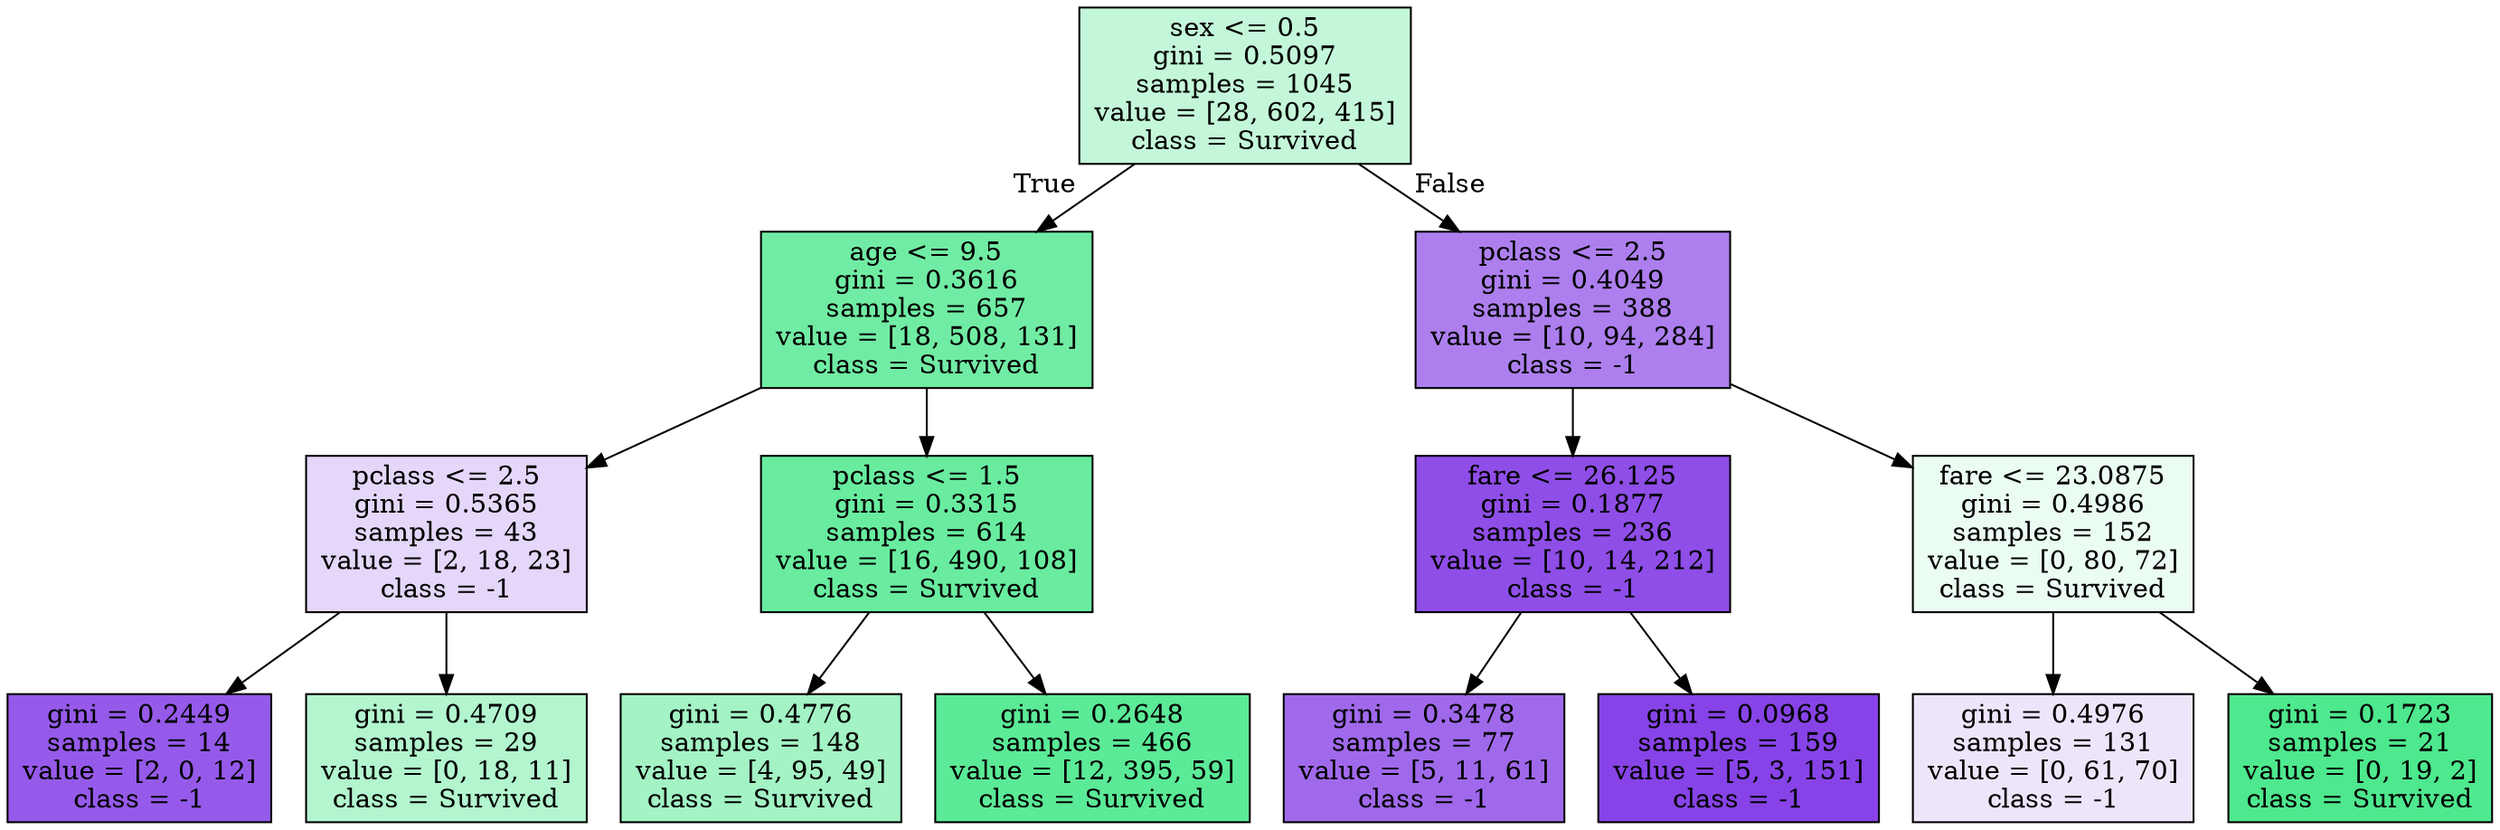 digraph Tree {
node [shape=box, style="filled", color="black"] ;
graph [ranksep=equally, splines=polyline] ;
0 [label="sex <= 0.5\ngini = 0.5097\nsamples = 1045\nvalue = [28, 602, 415]\nclass = Survived", fillcolor="#39e5814c"] ;
1 [label="age <= 9.5\ngini = 0.3616\nsamples = 657\nvalue = [18, 508, 131]\nclass = Survived", fillcolor="#39e581b7"] ;
0 -> 1 [labeldistance=2.5, labelangle=45, headlabel="True"] ;
2 [label="pclass <= 2.5\ngini = 0.5365\nsamples = 43\nvalue = [2, 18, 23]\nclass = -1", fillcolor="#8139e533"] ;
1 -> 2 ;
3 [label="gini = 0.2449\nsamples = 14\nvalue = [2, 0, 12]\nclass = -1", fillcolor="#8139e5d4"] ;
2 -> 3 ;
4 [label="gini = 0.4709\nsamples = 29\nvalue = [0, 18, 11]\nclass = Survived", fillcolor="#39e58163"] ;
2 -> 4 ;
5 [label="pclass <= 1.5\ngini = 0.3315\nsamples = 614\nvalue = [16, 490, 108]\nclass = Survived", fillcolor="#39e581c1"] ;
1 -> 5 ;
6 [label="gini = 0.4776\nsamples = 148\nvalue = [4, 95, 49]\nclass = Survived", fillcolor="#39e58176"] ;
5 -> 6 ;
7 [label="gini = 0.2648\nsamples = 466\nvalue = [12, 395, 59]\nclass = Survived", fillcolor="#39e581d3"] ;
5 -> 7 ;
8 [label="pclass <= 2.5\ngini = 0.4049\nsamples = 388\nvalue = [10, 94, 284]\nclass = -1", fillcolor="#8139e5a5"] ;
0 -> 8 [labeldistance=2.5, labelangle=-45, headlabel="False"] ;
9 [label="fare <= 26.125\ngini = 0.1877\nsamples = 236\nvalue = [10, 14, 212]\nclass = -1", fillcolor="#8139e5e3"] ;
8 -> 9 ;
10 [label="gini = 0.3478\nsamples = 77\nvalue = [5, 11, 61]\nclass = -1", fillcolor="#8139e5c1"] ;
9 -> 10 ;
11 [label="gini = 0.0968\nsamples = 159\nvalue = [5, 3, 151]\nclass = -1", fillcolor="#8139e5f2"] ;
9 -> 11 ;
12 [label="fare <= 23.0875\ngini = 0.4986\nsamples = 152\nvalue = [0, 80, 72]\nclass = Survived", fillcolor="#39e58119"] ;
8 -> 12 ;
13 [label="gini = 0.4976\nsamples = 131\nvalue = [0, 61, 70]\nclass = -1", fillcolor="#8139e521"] ;
12 -> 13 ;
14 [label="gini = 0.1723\nsamples = 21\nvalue = [0, 19, 2]\nclass = Survived", fillcolor="#39e581e4"] ;
12 -> 14 ;
{rank=same ; 0} ;
{rank=same ; 1; 8} ;
{rank=same ; 2; 5; 9; 12} ;
{rank=same ; 3; 4; 6; 7; 10; 11; 13; 14} ;
}